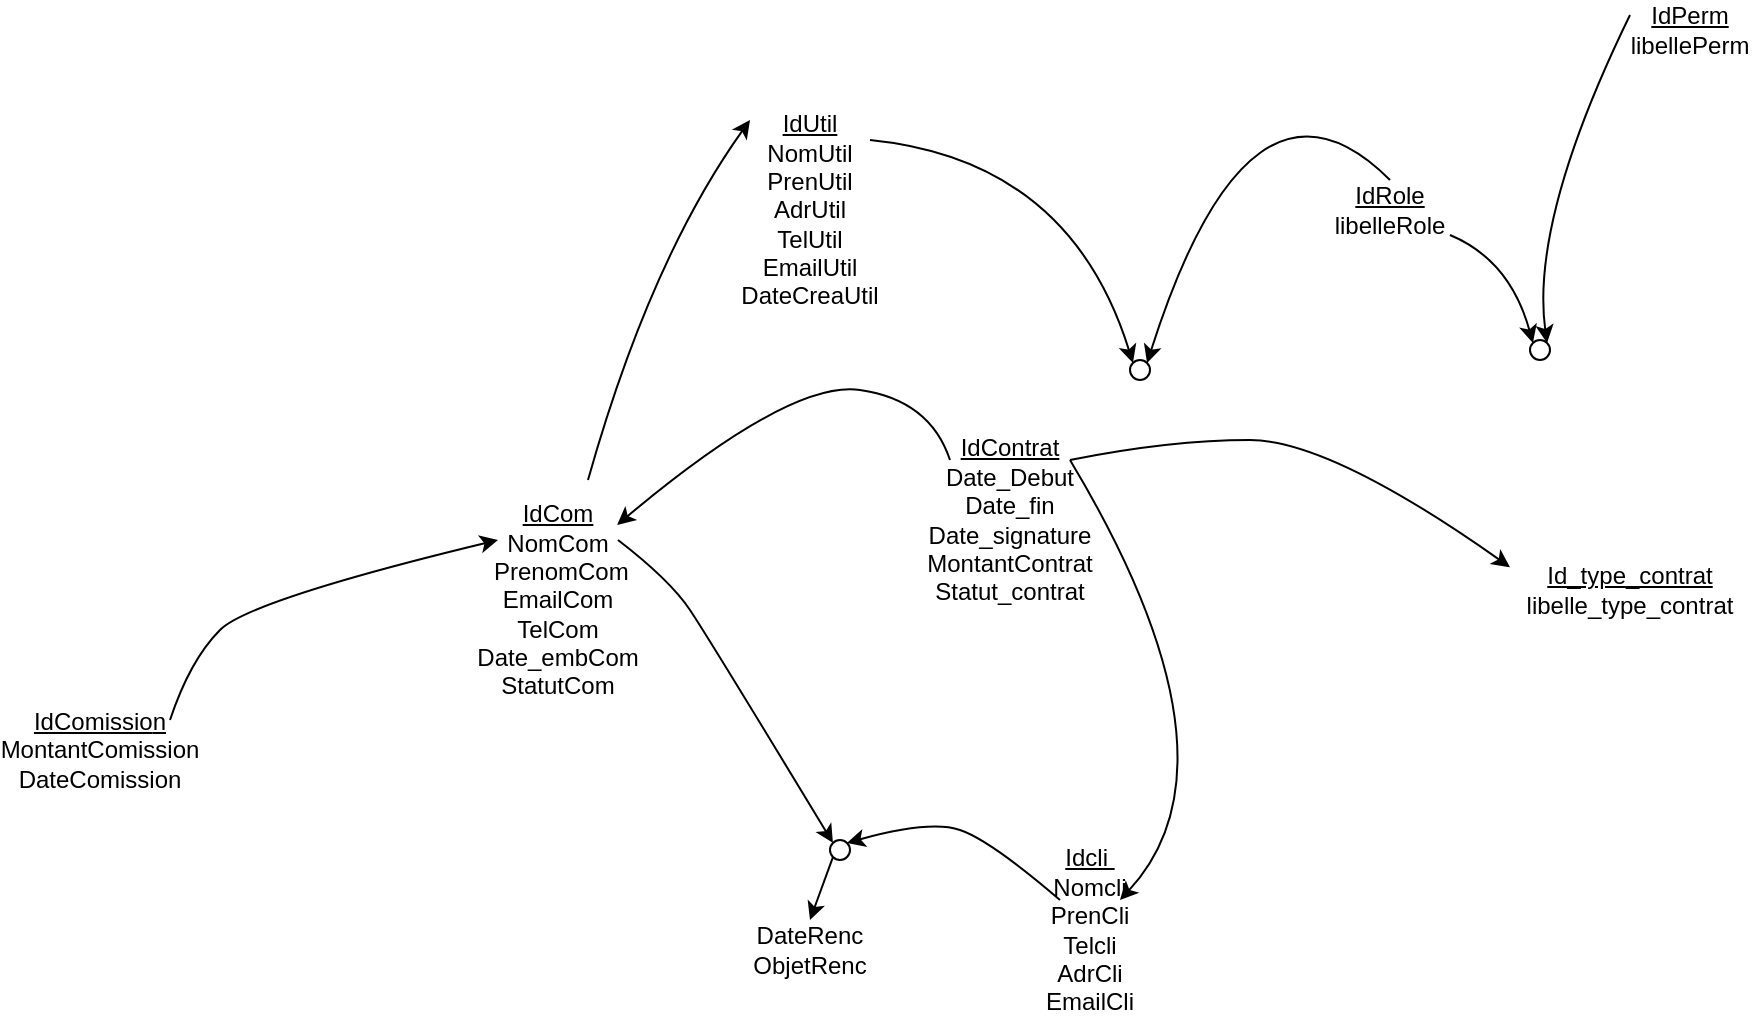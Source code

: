 <mxfile version="24.4.9" type="github">
  <diagram name="Page-1" id="Ku3SAnUBkAwMOGjgucE6">
    <mxGraphModel dx="1050" dy="1726" grid="1" gridSize="10" guides="1" tooltips="1" connect="1" arrows="1" fold="1" page="1" pageScale="1" pageWidth="827" pageHeight="1169" math="0" shadow="0">
      <root>
        <mxCell id="0" />
        <mxCell id="1" parent="0" />
        <mxCell id="UT0a2vGsNeOpeBihOBMc-7" value="&lt;u&gt;IdComissio&lt;/u&gt;&lt;u style=&quot;background-color: initial;&quot;&gt;n&lt;/u&gt;&lt;div&gt;MontantComission&lt;/div&gt;&lt;div&gt;DateComission&lt;/div&gt;" style="text;html=1;align=center;verticalAlign=middle;whiteSpace=wrap;rounded=0;" vertex="1" parent="1">
          <mxGeometry x="150" y="340" width="70" height="30" as="geometry" />
        </mxCell>
        <mxCell id="UT0a2vGsNeOpeBihOBMc-9" value="&lt;u&gt;IdCom&lt;/u&gt;&lt;div&gt;NomCom&lt;/div&gt;&lt;div&gt;&amp;nbsp;PrenomCom&lt;/div&gt;&lt;div&gt;EmailCom&lt;/div&gt;&lt;div&gt;TelCom&lt;/div&gt;&lt;div&gt;Date_embCom&lt;/div&gt;&lt;div&gt;StatutCom&lt;/div&gt;" style="text;html=1;align=center;verticalAlign=middle;whiteSpace=wrap;rounded=0;" vertex="1" parent="1">
          <mxGeometry x="384" y="220" width="60" height="120" as="geometry" />
        </mxCell>
        <mxCell id="UT0a2vGsNeOpeBihOBMc-19" value="&lt;u&gt;IdContrat&lt;/u&gt;&lt;div&gt;Date_Debut&lt;/div&gt;&lt;div&gt;Date_fin&lt;/div&gt;&lt;div&gt;Date_signature&lt;/div&gt;&lt;div&gt;MontantContrat&lt;/div&gt;&lt;div&gt;Statut_contrat&lt;/div&gt;" style="text;html=1;align=center;verticalAlign=middle;whiteSpace=wrap;rounded=0;" vertex="1" parent="1">
          <mxGeometry x="610" y="180" width="60" height="120" as="geometry" />
        </mxCell>
        <mxCell id="UT0a2vGsNeOpeBihOBMc-21" value="&lt;u&gt;Idcli&amp;nbsp;&lt;/u&gt;&lt;div&gt;Nomcli&lt;/div&gt;&lt;div&gt;PrenCli&lt;/div&gt;&lt;div&gt;Telcli&lt;/div&gt;&lt;div&gt;AdrCli&lt;/div&gt;&lt;div&gt;EmailCli&lt;/div&gt;" style="text;html=1;align=center;verticalAlign=middle;whiteSpace=wrap;rounded=0;" vertex="1" parent="1">
          <mxGeometry x="650" y="430" width="60" height="30" as="geometry" />
        </mxCell>
        <mxCell id="UT0a2vGsNeOpeBihOBMc-25" value="" style="ellipse;whiteSpace=wrap;html=1;aspect=fixed;" vertex="1" parent="1">
          <mxGeometry x="550" y="400" width="10" height="10" as="geometry" />
        </mxCell>
        <mxCell id="UT0a2vGsNeOpeBihOBMc-26" value="" style="endArrow=classic;html=1;rounded=0;exitX=0;exitY=1;exitDx=0;exitDy=0;" edge="1" parent="1" source="UT0a2vGsNeOpeBihOBMc-25">
          <mxGeometry width="50" height="50" relative="1" as="geometry">
            <mxPoint x="540" y="400" as="sourcePoint" />
            <mxPoint x="540" y="440" as="targetPoint" />
          </mxGeometry>
        </mxCell>
        <mxCell id="UT0a2vGsNeOpeBihOBMc-30" value="&lt;u&gt;IdUtil&lt;/u&gt;&lt;div&gt;NomUtil&lt;/div&gt;&lt;div&gt;PrenUtil&lt;/div&gt;&lt;div&gt;AdrUtil&lt;/div&gt;&lt;div&gt;TelUtil&lt;/div&gt;&lt;div&gt;EmailUtil&lt;/div&gt;&lt;div&gt;DateCreaUtil&lt;/div&gt;" style="text;html=1;align=center;verticalAlign=middle;whiteSpace=wrap;rounded=0;" vertex="1" parent="1">
          <mxGeometry x="510" y="40" width="60" height="90" as="geometry" />
        </mxCell>
        <mxCell id="UT0a2vGsNeOpeBihOBMc-33" value="" style="ellipse;whiteSpace=wrap;html=1;aspect=fixed;" vertex="1" parent="1">
          <mxGeometry x="700" y="160" width="10" height="10" as="geometry" />
        </mxCell>
        <mxCell id="UT0a2vGsNeOpeBihOBMc-34" value="&lt;u&gt;IdRole&lt;/u&gt;&lt;div&gt;libelleRole&lt;/div&gt;" style="text;html=1;align=center;verticalAlign=middle;whiteSpace=wrap;rounded=0;" vertex="1" parent="1">
          <mxGeometry x="800" y="70" width="60" height="30" as="geometry" />
        </mxCell>
        <mxCell id="UT0a2vGsNeOpeBihOBMc-35" value="&lt;u&gt;IdPerm&lt;/u&gt;&lt;div&gt;libellePerm&lt;/div&gt;" style="text;html=1;align=center;verticalAlign=middle;whiteSpace=wrap;rounded=0;" vertex="1" parent="1">
          <mxGeometry x="950" y="-20" width="60" height="30" as="geometry" />
        </mxCell>
        <mxCell id="UT0a2vGsNeOpeBihOBMc-42" value="" style="curved=1;endArrow=classic;html=1;rounded=0;entryX=0;entryY=0.25;entryDx=0;entryDy=0;exitX=1;exitY=0;exitDx=0;exitDy=0;" edge="1" parent="1" source="UT0a2vGsNeOpeBihOBMc-7" target="UT0a2vGsNeOpeBihOBMc-9">
          <mxGeometry width="50" height="50" relative="1" as="geometry">
            <mxPoint x="260" y="340" as="sourcePoint" />
            <mxPoint x="310" y="290" as="targetPoint" />
            <Array as="points">
              <mxPoint x="230" y="310" />
              <mxPoint x="260" y="280" />
            </Array>
          </mxGeometry>
        </mxCell>
        <mxCell id="UT0a2vGsNeOpeBihOBMc-47" value="" style="curved=1;endArrow=classic;html=1;rounded=0;exitX=0.75;exitY=0;exitDx=0;exitDy=0;entryX=0;entryY=0;entryDx=0;entryDy=0;" edge="1" parent="1" source="UT0a2vGsNeOpeBihOBMc-9" target="UT0a2vGsNeOpeBihOBMc-30">
          <mxGeometry width="50" height="50" relative="1" as="geometry">
            <mxPoint x="440" y="190" as="sourcePoint" />
            <mxPoint x="550" y="90" as="targetPoint" />
            <Array as="points">
              <mxPoint x="460" y="110" />
            </Array>
          </mxGeometry>
        </mxCell>
        <mxCell id="UT0a2vGsNeOpeBihOBMc-48" value="" style="curved=1;endArrow=classic;html=1;rounded=0;entryX=0;entryY=0;entryDx=0;entryDy=0;" edge="1" parent="1" source="UT0a2vGsNeOpeBihOBMc-30" target="UT0a2vGsNeOpeBihOBMc-33">
          <mxGeometry width="50" height="50" relative="1" as="geometry">
            <mxPoint x="590" y="70" as="sourcePoint" />
            <mxPoint x="640" y="20" as="targetPoint" />
            <Array as="points">
              <mxPoint x="570" y="50" />
              <mxPoint x="670" y="60" />
            </Array>
          </mxGeometry>
        </mxCell>
        <mxCell id="UT0a2vGsNeOpeBihOBMc-50" value="" style="curved=1;endArrow=classic;html=1;rounded=0;exitX=0;exitY=0.25;exitDx=0;exitDy=0;entryX=0.993;entryY=0.187;entryDx=0;entryDy=0;entryPerimeter=0;" edge="1" parent="1" source="UT0a2vGsNeOpeBihOBMc-19" target="UT0a2vGsNeOpeBihOBMc-9">
          <mxGeometry width="50" height="50" relative="1" as="geometry">
            <mxPoint x="530" y="190" as="sourcePoint" />
            <mxPoint x="580" y="140" as="targetPoint" />
            <Array as="points">
              <mxPoint x="600" y="180" />
              <mxPoint x="530" y="170" />
            </Array>
          </mxGeometry>
        </mxCell>
        <mxCell id="UT0a2vGsNeOpeBihOBMc-51" value="" style="curved=1;endArrow=classic;html=1;rounded=0;exitX=1;exitY=0.25;exitDx=0;exitDy=0;entryX=0;entryY=0;entryDx=0;entryDy=0;" edge="1" parent="1" source="UT0a2vGsNeOpeBihOBMc-9" target="UT0a2vGsNeOpeBihOBMc-25">
          <mxGeometry width="50" height="50" relative="1" as="geometry">
            <mxPoint x="490" y="350" as="sourcePoint" />
            <mxPoint x="540" y="300" as="targetPoint" />
            <Array as="points">
              <mxPoint x="470" y="270" />
              <mxPoint x="490" y="300" />
            </Array>
          </mxGeometry>
        </mxCell>
        <mxCell id="UT0a2vGsNeOpeBihOBMc-52" value="" style="curved=1;endArrow=classic;html=1;rounded=0;exitX=0.25;exitY=0;exitDx=0;exitDy=0;entryX=1;entryY=0;entryDx=0;entryDy=0;" edge="1" parent="1" source="UT0a2vGsNeOpeBihOBMc-21" target="UT0a2vGsNeOpeBihOBMc-25">
          <mxGeometry width="50" height="50" relative="1" as="geometry">
            <mxPoint x="580" y="400" as="sourcePoint" />
            <mxPoint x="630" y="350" as="targetPoint" />
            <Array as="points">
              <mxPoint x="630" y="400" />
              <mxPoint x="600" y="390" />
            </Array>
          </mxGeometry>
        </mxCell>
        <mxCell id="UT0a2vGsNeOpeBihOBMc-53" value="" style="curved=1;endArrow=classic;html=1;rounded=0;exitX=1;exitY=0.25;exitDx=0;exitDy=0;entryX=0.75;entryY=0;entryDx=0;entryDy=0;" edge="1" parent="1" source="UT0a2vGsNeOpeBihOBMc-19" target="UT0a2vGsNeOpeBihOBMc-21">
          <mxGeometry width="50" height="50" relative="1" as="geometry">
            <mxPoint x="770" y="370" as="sourcePoint" />
            <mxPoint x="820" y="320" as="targetPoint" />
            <Array as="points">
              <mxPoint x="760" y="360" />
            </Array>
          </mxGeometry>
        </mxCell>
        <mxCell id="UT0a2vGsNeOpeBihOBMc-55" value="" style="ellipse;whiteSpace=wrap;html=1;aspect=fixed;" vertex="1" parent="1">
          <mxGeometry x="900" y="150" width="10" height="10" as="geometry" />
        </mxCell>
        <mxCell id="UT0a2vGsNeOpeBihOBMc-56" value="" style="curved=1;endArrow=classic;html=1;rounded=0;entryX=0;entryY=0;entryDx=0;entryDy=0;" edge="1" parent="1" source="UT0a2vGsNeOpeBihOBMc-34" target="UT0a2vGsNeOpeBihOBMc-55">
          <mxGeometry width="50" height="50" relative="1" as="geometry">
            <mxPoint x="850" y="80" as="sourcePoint" />
            <mxPoint x="980" y="110" as="targetPoint" />
            <Array as="points">
              <mxPoint x="890" y="110" />
            </Array>
          </mxGeometry>
        </mxCell>
        <mxCell id="UT0a2vGsNeOpeBihOBMc-57" value="" style="curved=1;endArrow=classic;html=1;rounded=0;exitX=0;exitY=0.25;exitDx=0;exitDy=0;entryX=1;entryY=0;entryDx=0;entryDy=0;" edge="1" parent="1" source="UT0a2vGsNeOpeBihOBMc-35" target="UT0a2vGsNeOpeBihOBMc-55">
          <mxGeometry width="50" height="50" relative="1" as="geometry">
            <mxPoint x="970" y="130" as="sourcePoint" />
            <mxPoint x="1020" y="80" as="targetPoint" />
            <Array as="points">
              <mxPoint x="900" y="90" />
            </Array>
          </mxGeometry>
        </mxCell>
        <mxCell id="UT0a2vGsNeOpeBihOBMc-59" value="" style="curved=1;endArrow=classic;html=1;rounded=0;exitX=0.5;exitY=0;exitDx=0;exitDy=0;entryX=1;entryY=0;entryDx=0;entryDy=0;" edge="1" parent="1" source="UT0a2vGsNeOpeBihOBMc-34" target="UT0a2vGsNeOpeBihOBMc-33">
          <mxGeometry width="50" height="50" relative="1" as="geometry">
            <mxPoint x="760" y="-20" as="sourcePoint" />
            <mxPoint x="810" y="-70" as="targetPoint" />
            <Array as="points">
              <mxPoint x="760" />
            </Array>
          </mxGeometry>
        </mxCell>
        <mxCell id="UT0a2vGsNeOpeBihOBMc-60" value="" style="curved=1;endArrow=classic;html=1;rounded=0;entryX=-0.1;entryY=0.12;entryDx=0;entryDy=0;entryPerimeter=0;" edge="1" parent="1" target="UT0a2vGsNeOpeBihOBMc-61">
          <mxGeometry width="50" height="50" relative="1" as="geometry">
            <mxPoint x="670" y="210" as="sourcePoint" />
            <mxPoint x="870" y="240" as="targetPoint" />
            <Array as="points">
              <mxPoint x="720" y="200" />
              <mxPoint x="800" y="200" />
            </Array>
          </mxGeometry>
        </mxCell>
        <mxCell id="UT0a2vGsNeOpeBihOBMc-61" value="&lt;u&gt;Id_type_contrat&lt;/u&gt;&lt;div&gt;libelle_type_contrat&lt;/div&gt;" style="text;html=1;align=center;verticalAlign=middle;whiteSpace=wrap;rounded=0;" vertex="1" parent="1">
          <mxGeometry x="900" y="260" width="100" height="30" as="geometry" />
        </mxCell>
        <mxCell id="UT0a2vGsNeOpeBihOBMc-62" style="edgeStyle=orthogonalEdgeStyle;rounded=0;orthogonalLoop=1;jettySize=auto;html=1;exitX=0.5;exitY=1;exitDx=0;exitDy=0;" edge="1" parent="1" source="UT0a2vGsNeOpeBihOBMc-30" target="UT0a2vGsNeOpeBihOBMc-30">
          <mxGeometry relative="1" as="geometry" />
        </mxCell>
        <mxCell id="UT0a2vGsNeOpeBihOBMc-65" value="DateRenc&lt;div&gt;ObjetRenc&lt;/div&gt;" style="text;html=1;align=center;verticalAlign=middle;whiteSpace=wrap;rounded=0;" vertex="1" parent="1">
          <mxGeometry x="510" y="440" width="60" height="30" as="geometry" />
        </mxCell>
      </root>
    </mxGraphModel>
  </diagram>
</mxfile>
